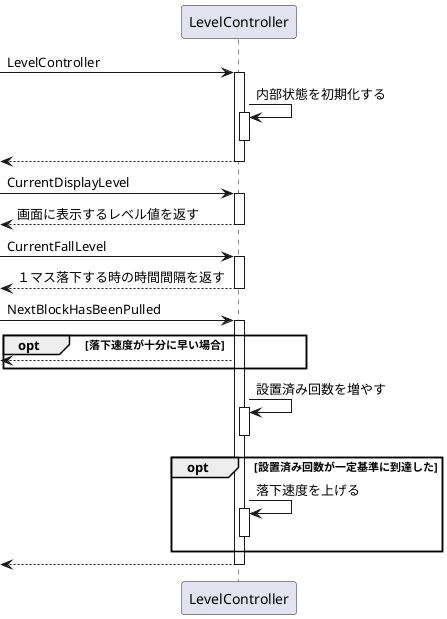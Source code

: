 @startuml

[-> LevelController : LevelController
activate LevelController
    LevelController -> LevelController : 内部状態を初期化する
    activate LevelController
    deactivate LevelController
    [<-- LevelController
deactivate LevelController

[-> LevelController : CurrentDisplayLevel
activate LevelController
    [<-- LevelController : 画面に表示するレベル値を返す
deactivate LevelController

[-> LevelController : CurrentFallLevel
activate LevelController
    [<-- LevelController : １マス落下する時の時間間隔を返す
deactivate LevelController

[-> LevelController : NextBlockHasBeenPulled
activate LevelController
    opt 落下速度が十分に早い場合
        [<-- LevelController
    end
    LevelController -> LevelController : 設置済み回数を増やす
    activate LevelController
    deactivate LevelController
    opt 設置済み回数が一定基準に到達した
        LevelController -> LevelController : 落下速度を上げる
        activate LevelController
        deactivate LevelController
    end
    [<-- LevelController
deactivate LevelController


@enduml
